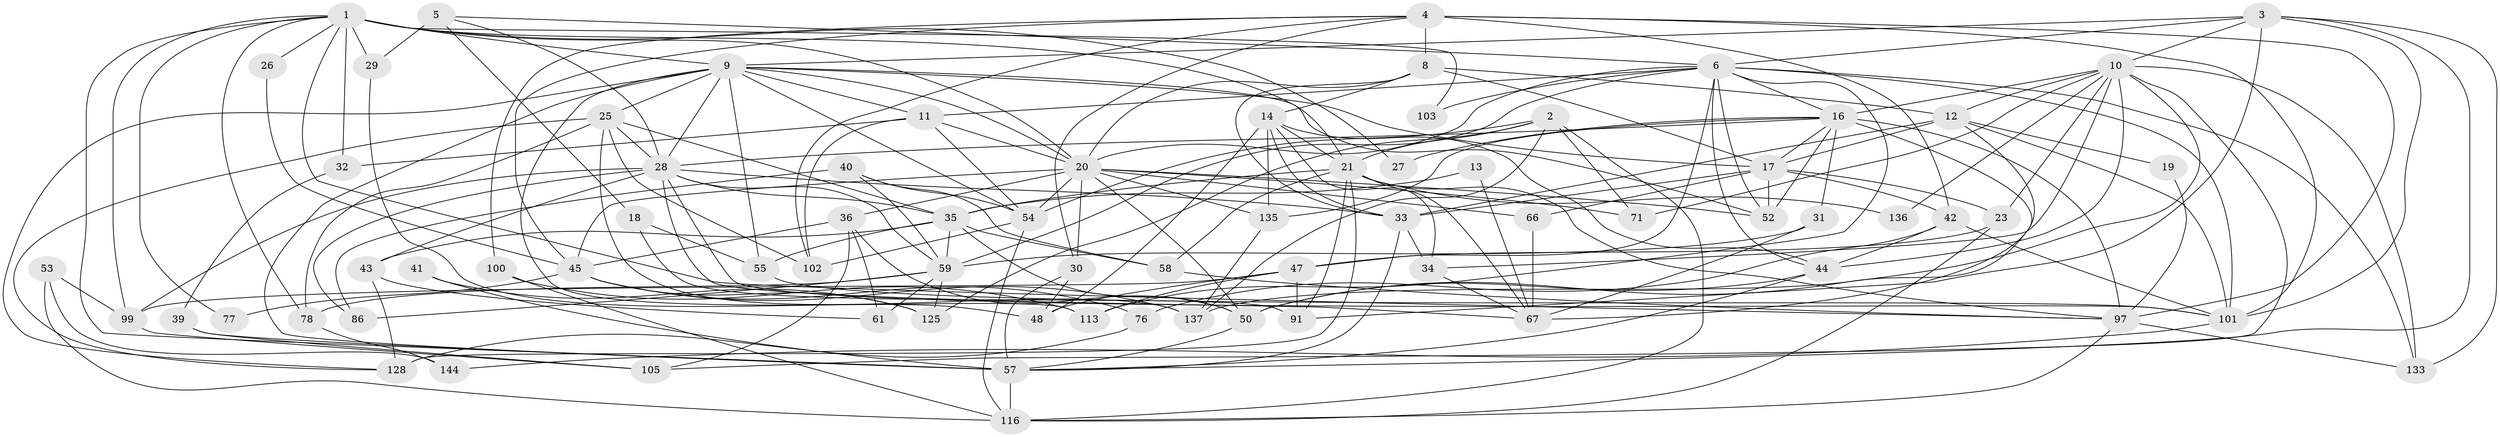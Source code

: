 // original degree distribution, {4: 0.2684563758389262, 5: 0.174496644295302, 3: 0.26174496644295303, 6: 0.087248322147651, 7: 0.040268456375838924, 2: 0.1476510067114094, 8: 0.013422818791946308, 9: 0.006711409395973154}
// Generated by graph-tools (version 1.1) at 2025/15/03/09/25 04:15:18]
// undirected, 74 vertices, 205 edges
graph export_dot {
graph [start="1"]
  node [color=gray90,style=filled];
  1 [super="+68+108"];
  2 [super="+145"];
  3 [super="+22"];
  4 [super="+83+134"];
  5;
  6 [super="+37+117+7"];
  8 [super="+15"];
  9 [super="+87+60"];
  10 [super="+89+114"];
  11 [super="+62+111"];
  12 [super="+46"];
  13;
  14 [super="+65"];
  16 [super="+92"];
  17 [super="+24"];
  18 [super="+74"];
  19;
  20 [super="+69"];
  21 [super="+132+75"];
  23 [super="+80"];
  25 [super="+38"];
  26;
  27;
  28 [super="+82+81+56+130"];
  29;
  30 [super="+140"];
  31;
  32;
  33 [super="+127"];
  34;
  35 [super="+51+146"];
  36;
  39;
  40 [super="+109"];
  41;
  42 [super="+96"];
  43;
  44 [super="+104"];
  45 [super="+129"];
  47 [super="+70"];
  48 [super="+124"];
  50 [super="+121+126"];
  52 [super="+123"];
  53;
  54 [super="+72"];
  55;
  57 [super="+110"];
  58 [super="+93"];
  59 [super="+84"];
  61;
  66;
  67 [super="+90+85+88"];
  71;
  76;
  77;
  78;
  86;
  91;
  97 [super="+131"];
  99;
  100 [super="+138"];
  101 [super="+139+106"];
  102 [super="+107"];
  103;
  105 [super="+112"];
  113;
  116;
  125;
  128 [super="+149"];
  133;
  135 [super="+141"];
  136;
  137;
  144;
  1 -- 78;
  1 -- 9;
  1 -- 26;
  1 -- 27;
  1 -- 29 [weight=2];
  1 -- 57;
  1 -- 32;
  1 -- 97;
  1 -- 99;
  1 -- 103;
  1 -- 77;
  1 -- 20;
  1 -- 21;
  2 -- 116;
  2 -- 125;
  2 -- 137;
  2 -- 21;
  2 -- 71;
  2 -- 54;
  3 -- 101;
  3 -- 133;
  3 -- 9;
  3 -- 10 [weight=2];
  3 -- 91;
  3 -- 6;
  3 -- 57;
  4 -- 45;
  4 -- 42 [weight=2];
  4 -- 97;
  4 -- 8;
  4 -- 102;
  4 -- 100;
  4 -- 101;
  4 -- 30;
  5 -- 29;
  5 -- 6;
  5 -- 28;
  5 -- 18;
  6 -- 113;
  6 -- 133;
  6 -- 16;
  6 -- 59;
  6 -- 11;
  6 -- 47;
  6 -- 101 [weight=2];
  6 -- 20;
  6 -- 52;
  6 -- 103;
  6 -- 44;
  8 -- 12 [weight=2];
  8 -- 33;
  8 -- 14;
  8 -- 20;
  8 -- 17;
  9 -- 54;
  9 -- 11;
  9 -- 55 [weight=2];
  9 -- 57;
  9 -- 128;
  9 -- 52;
  9 -- 25 [weight=2];
  9 -- 28;
  9 -- 17;
  9 -- 113;
  9 -- 20;
  10 -- 23;
  10 -- 137;
  10 -- 34;
  10 -- 105;
  10 -- 12;
  10 -- 16;
  10 -- 133;
  10 -- 71;
  10 -- 136;
  10 -- 44;
  11 -- 32;
  11 -- 102;
  11 -- 54;
  11 -- 20;
  12 -- 50;
  12 -- 19;
  12 -- 101;
  12 -- 33;
  12 -- 17;
  13 -- 35;
  13 -- 67;
  14 -- 21;
  14 -- 48;
  14 -- 33;
  14 -- 34;
  14 -- 44;
  14 -- 135;
  16 -- 31;
  16 -- 67 [weight=3];
  16 -- 97;
  16 -- 135;
  16 -- 17;
  16 -- 52;
  16 -- 27;
  16 -- 28;
  17 -- 52;
  17 -- 33;
  17 -- 66 [weight=2];
  17 -- 42;
  17 -- 23;
  18 -- 91;
  18 -- 55;
  19 -- 97;
  20 -- 36;
  20 -- 54;
  20 -- 45 [weight=3];
  20 -- 66;
  20 -- 135;
  20 -- 71;
  20 -- 50;
  20 -- 52;
  20 -- 30;
  21 -- 128 [weight=2];
  21 -- 35;
  21 -- 97;
  21 -- 136;
  21 -- 58 [weight=2];
  21 -- 91;
  21 -- 67;
  23 -- 116;
  23 -- 47;
  25 -- 102;
  25 -- 128;
  25 -- 137;
  25 -- 35 [weight=2];
  25 -- 78;
  25 -- 28;
  26 -- 45;
  28 -- 35;
  28 -- 101;
  28 -- 86;
  28 -- 67;
  28 -- 59 [weight=2];
  28 -- 33;
  28 -- 99;
  28 -- 43;
  29 -- 48;
  30 -- 57;
  30 -- 48;
  31 -- 67;
  31 -- 59;
  32 -- 39;
  33 -- 34;
  33 -- 57;
  34 -- 67;
  35 -- 43;
  35 -- 50;
  35 -- 55;
  35 -- 58;
  35 -- 59;
  36 -- 61;
  36 -- 45;
  36 -- 105;
  36 -- 50;
  39 -- 105;
  39 -- 57;
  40 -- 54;
  40 -- 86;
  40 -- 59;
  40 -- 58;
  41 -- 125;
  41 -- 57;
  42 -- 44;
  42 -- 76;
  42 -- 101;
  43 -- 61;
  43 -- 128;
  44 -- 50;
  44 -- 57;
  45 -- 137;
  45 -- 77;
  45 -- 125;
  45 -- 76;
  47 -- 99;
  47 -- 113;
  47 -- 91;
  47 -- 48;
  50 -- 57;
  53 -- 144;
  53 -- 99;
  53 -- 116;
  54 -- 116;
  54 -- 102;
  55 -- 101;
  57 -- 116;
  58 -- 97;
  59 -- 78;
  59 -- 125;
  59 -- 86;
  59 -- 61;
  66 -- 67 [weight=2];
  76 -- 128;
  78 -- 144;
  97 -- 133;
  97 -- 116;
  99 -- 105;
  100 -- 113;
  100 -- 116;
  101 -- 144;
  135 -- 137;
}
